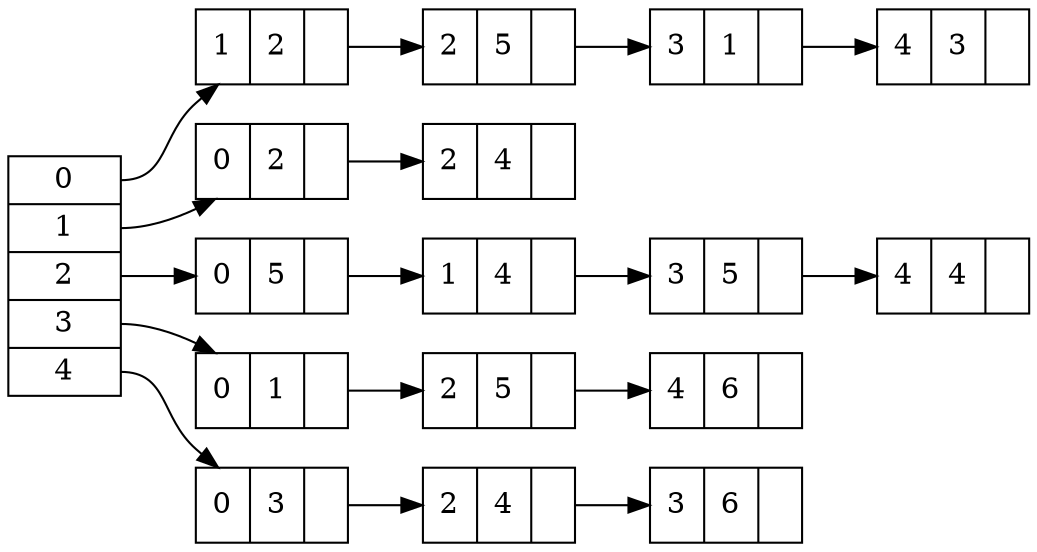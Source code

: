 digraph G{
  rankdir = "LR"
  node [shape = record]
  gph [label = "<f0> 0 |<f1> 1 |<f2> 2 |<f3> 3 |<f4> 4 "]
  gph00 [label = "{ 1 | 2 | }"]
  gph01 [label = "{ 2 | 5 | }"]
  gph02 [label = "{ 3 | 1 | }"]
  gph03 [label = "{ 4 | 3 | }"]
  gph10 [label = "{ 0 | 2 | }"]
  gph11 [label = "{ 2 | 4 | }"]
  gph20 [label = "{ 0 | 5 | }"]
  gph21 [label = "{ 1 | 4 | }"]
  gph22 [label = "{ 3 | 5 | }"]
  gph23 [label = "{ 4 | 4 | }"]
  gph30 [label = "{ 0 | 1 | }"]
  gph31 [label = "{ 2 | 5 | }"]
  gph32 [label = "{ 4 | 6 | }"]
  gph40 [label = "{ 0 | 3 | }"]
  gph41 [label = "{ 2 | 4 | }"]
  gph42 [label = "{ 3 | 6 | }"]
  gph:f0 -> gph00
  gph00 -> gph01
  gph01 -> gph02
  gph02 -> gph03
  gph:f1 -> gph10
  gph10 -> gph11
  gph:f2 -> gph20
  gph20 -> gph21
  gph21 -> gph22
  gph22 -> gph23
  gph:f3 -> gph30
  gph30 -> gph31
  gph31 -> gph32
  gph:f4 -> gph40
  gph40 -> gph41
  gph41 -> gph42
}